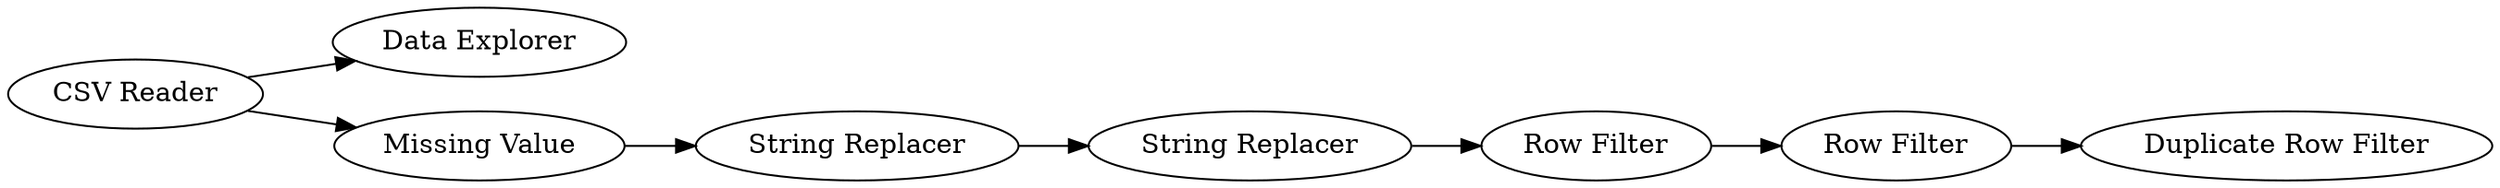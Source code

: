 digraph {
	1 [label="CSV Reader"]
	2 [label="Data Explorer"]
	3 [label="Missing Value"]
	4 [label="String Replacer"]
	5 [label="String Replacer"]
	6 [label="Row Filter"]
	7 [label="Row Filter"]
	8 [label="Duplicate Row Filter"]
	1 -> 2
	1 -> 3
	3 -> 4
	4 -> 5
	5 -> 6
	6 -> 7
	7 -> 8
	rankdir=LR
}
